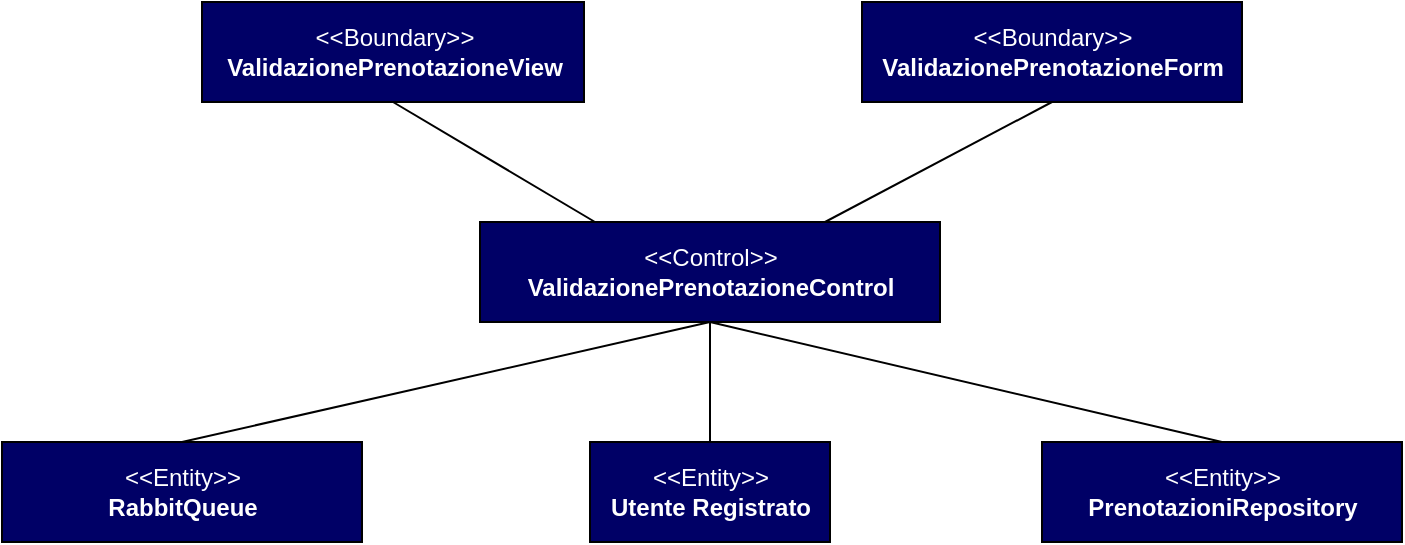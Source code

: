 <mxfile version="13.9.9" type="device"><diagram id="C5RBs43oDa-KdzZeNtuy" name="Page-1"><mxGraphModel dx="1086" dy="806" grid="1" gridSize="10" guides="1" tooltips="1" connect="1" arrows="1" fold="1" page="1" pageScale="1" pageWidth="827" pageHeight="1169" math="0" shadow="0"><root><mxCell id="WIyWlLk6GJQsqaUBKTNV-0"/><mxCell id="WIyWlLk6GJQsqaUBKTNV-1" parent="WIyWlLk6GJQsqaUBKTNV-0"/><mxCell id="bddTl7PhnCjg6YFo3-Fc-0" value="&lt;font color=&quot;#ffffff&quot;&gt;&amp;lt;&amp;lt;Entity&amp;gt;&amp;gt;&lt;br&gt;&lt;/font&gt;&lt;div&gt;&lt;b&gt;&lt;font color=&quot;#ffffff&quot;&gt;Utente Registrato&lt;/font&gt;&lt;/b&gt;&lt;br&gt;&lt;/div&gt;" style="html=1;fillColor=#000066;" parent="WIyWlLk6GJQsqaUBKTNV-1" vertex="1"><mxGeometry x="354" y="310" width="120" height="50" as="geometry"/></mxCell><mxCell id="bddTl7PhnCjg6YFo3-Fc-1" value="&lt;font color=&quot;#ffffff&quot;&gt;&amp;lt;&amp;lt;Control&amp;gt;&amp;gt;&lt;br&gt;&lt;b&gt;Validazione&lt;span&gt;PrenotazioneControl&lt;/span&gt;&lt;/b&gt;&lt;/font&gt;" style="html=1;fillColor=#000066;" parent="WIyWlLk6GJQsqaUBKTNV-1" vertex="1"><mxGeometry x="299" y="200" width="230" height="50" as="geometry"/></mxCell><mxCell id="bddTl7PhnCjg6YFo3-Fc-2" value="&lt;font color=&quot;#ffffff&quot;&gt;&amp;lt;&amp;lt;Boundary&amp;gt;&amp;gt;&lt;br&gt;&lt;/font&gt;&lt;div&gt;&lt;b&gt;&lt;font color=&quot;#ffffff&quot;&gt;ValidazionePrenotazioneView&lt;/font&gt;&lt;/b&gt;&lt;br&gt;&lt;/div&gt;" style="html=1;fillColor=#000066;" parent="WIyWlLk6GJQsqaUBKTNV-1" vertex="1"><mxGeometry x="160" y="90" width="191" height="50" as="geometry"/></mxCell><mxCell id="bddTl7PhnCjg6YFo3-Fc-5" value="" style="endArrow=none;html=1;entryX=0.5;entryY=1;entryDx=0;entryDy=0;exitX=0.5;exitY=0;exitDx=0;exitDy=0;" parent="WIyWlLk6GJQsqaUBKTNV-1" source="bddTl7PhnCjg6YFo3-Fc-0" target="bddTl7PhnCjg6YFo3-Fc-1" edge="1"><mxGeometry width="50" height="50" relative="1" as="geometry"><mxPoint x="390" y="430" as="sourcePoint"/><mxPoint x="440" y="380" as="targetPoint"/></mxGeometry></mxCell><mxCell id="bddTl7PhnCjg6YFo3-Fc-6" value="" style="endArrow=none;html=1;entryX=0.5;entryY=1;entryDx=0;entryDy=0;exitX=0.25;exitY=0;exitDx=0;exitDy=0;" parent="WIyWlLk6GJQsqaUBKTNV-1" source="bddTl7PhnCjg6YFo3-Fc-1" target="bddTl7PhnCjg6YFo3-Fc-2" edge="1"><mxGeometry width="50" height="50" relative="1" as="geometry"><mxPoint x="440" y="160" as="sourcePoint"/><mxPoint x="440" y="100" as="targetPoint"/></mxGeometry></mxCell><mxCell id="bddTl7PhnCjg6YFo3-Fc-7" value="" style="endArrow=none;html=1;exitX=0.75;exitY=0;exitDx=0;exitDy=0;entryX=0.5;entryY=1;entryDx=0;entryDy=0;" parent="WIyWlLk6GJQsqaUBKTNV-1" source="bddTl7PhnCjg6YFo3-Fc-1" target="bddTl7PhnCjg6YFo3-Fc-8" edge="1"><mxGeometry width="50" height="50" relative="1" as="geometry"><mxPoint x="510" y="160" as="sourcePoint"/><mxPoint x="560" y="140" as="targetPoint"/></mxGeometry></mxCell><mxCell id="bddTl7PhnCjg6YFo3-Fc-8" value="&lt;font color=&quot;#ffffff&quot;&gt;&amp;lt;&amp;lt;Boundary&amp;gt;&amp;gt;&lt;br&gt;&lt;/font&gt;&lt;div&gt;&lt;b&gt;&lt;font color=&quot;#ffffff&quot;&gt;ValidazionePrenotazioneForm&lt;/font&gt;&lt;/b&gt;&lt;br&gt;&lt;/div&gt;" style="html=1;fillColor=#000066;" parent="WIyWlLk6GJQsqaUBKTNV-1" vertex="1"><mxGeometry x="490" y="90" width="190" height="50" as="geometry"/></mxCell><mxCell id="dsOz2IhCZxqsUpKm39C9-0" value="" style="endArrow=none;html=1;entryX=0.5;entryY=1;entryDx=0;entryDy=0;exitX=0.5;exitY=0;exitDx=0;exitDy=0;" parent="WIyWlLk6GJQsqaUBKTNV-1" source="dsOz2IhCZxqsUpKm39C9-1" target="bddTl7PhnCjg6YFo3-Fc-1" edge="1"><mxGeometry width="50" height="50" relative="1" as="geometry"><mxPoint x="660" y="320" as="sourcePoint"/><mxPoint x="440" y="400" as="targetPoint"/></mxGeometry></mxCell><mxCell id="dsOz2IhCZxqsUpKm39C9-1" value="&lt;font color=&quot;#ffffff&quot;&gt;&amp;lt;&amp;lt;Entity&amp;gt;&amp;gt;&lt;br&gt;&lt;/font&gt;&lt;div&gt;&lt;b&gt;&lt;font color=&quot;#ffffff&quot;&gt;PrenotazioniRepository&lt;/font&gt;&lt;/b&gt;&lt;br&gt;&lt;/div&gt;" style="html=1;fillColor=#000066;" parent="WIyWlLk6GJQsqaUBKTNV-1" vertex="1"><mxGeometry x="580" y="310" width="180" height="50" as="geometry"/></mxCell><mxCell id="uSCAwL0pXevJuqv93mwn-2" value="" style="endArrow=none;html=1;entryX=0.5;entryY=1;entryDx=0;entryDy=0;exitX=0.5;exitY=0;exitDx=0;exitDy=0;" edge="1" parent="WIyWlLk6GJQsqaUBKTNV-1" source="uSCAwL0pXevJuqv93mwn-3" target="bddTl7PhnCjg6YFo3-Fc-1"><mxGeometry width="50" height="50" relative="1" as="geometry"><mxPoint x="616" y="550" as="sourcePoint"/><mxPoint x="370" y="480" as="targetPoint"/></mxGeometry></mxCell><mxCell id="uSCAwL0pXevJuqv93mwn-3" value="&lt;font color=&quot;#ffffff&quot;&gt;&amp;lt;&amp;lt;Entity&amp;gt;&amp;gt;&lt;br&gt;&lt;/font&gt;&lt;div&gt;&lt;font color=&quot;#ffffff&quot;&gt;&lt;b&gt;RabbitQueue&lt;/b&gt;&lt;/font&gt;&lt;/div&gt;" style="html=1;fillColor=#000066;" vertex="1" parent="WIyWlLk6GJQsqaUBKTNV-1"><mxGeometry x="60" y="310" width="180" height="50" as="geometry"/></mxCell></root></mxGraphModel></diagram></mxfile>